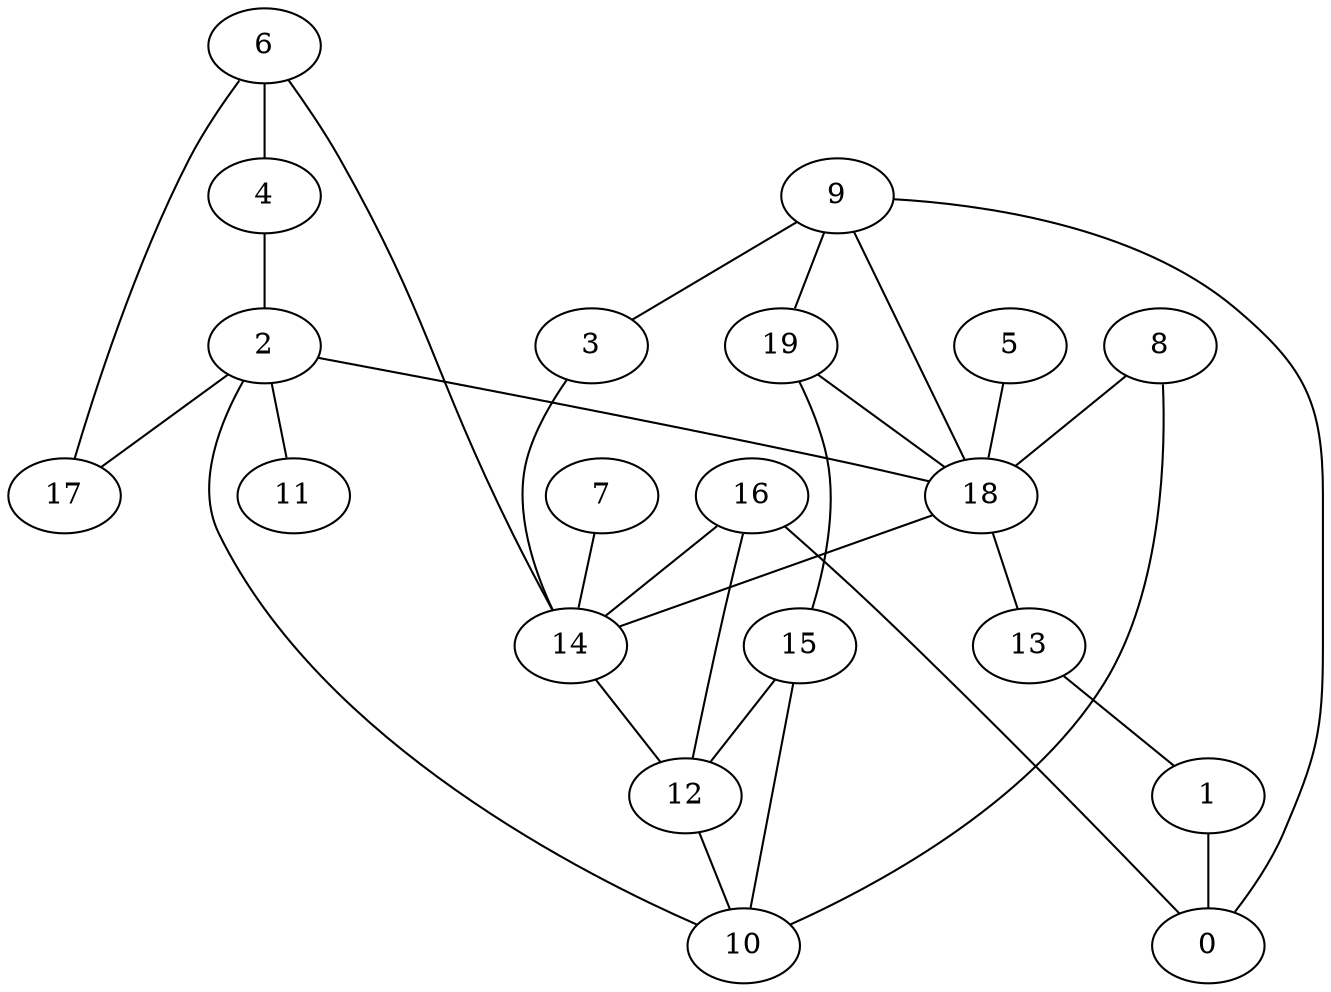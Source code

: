 digraph GG_graph {

subgraph G_graph {
edge [color = black]
"5" -> "18" [dir = none]
"19" -> "18" [dir = none]
"6" -> "17" [dir = none]
"6" -> "4" [dir = none]
"14" -> "12" [dir = none]
"2" -> "11" [dir = none]
"2" -> "18" [dir = none]
"15" -> "10" [dir = none]
"13" -> "1" [dir = none]
"7" -> "14" [dir = none]
"9" -> "0" [dir = none]
"9" -> "3" [dir = none]
"9" -> "18" [dir = none]
"8" -> "10" [dir = none]
"8" -> "18" [dir = none]
"16" -> "14" [dir = none]
"18" -> "13" [dir = none]
"18" -> "14" [dir = none]
"4" -> "2" [dir = none]
"12" -> "10" [dir = none]
"16" -> "0" [dir = none]
"3" -> "14" [dir = none]
"19" -> "15" [dir = none]
"6" -> "14" [dir = none]
"15" -> "12" [dir = none]
"16" -> "12" [dir = none]
"9" -> "19" [dir = none]
"2" -> "17" [dir = none]
"1" -> "0" [dir = none]
"2" -> "10" [dir = none]
}

}
